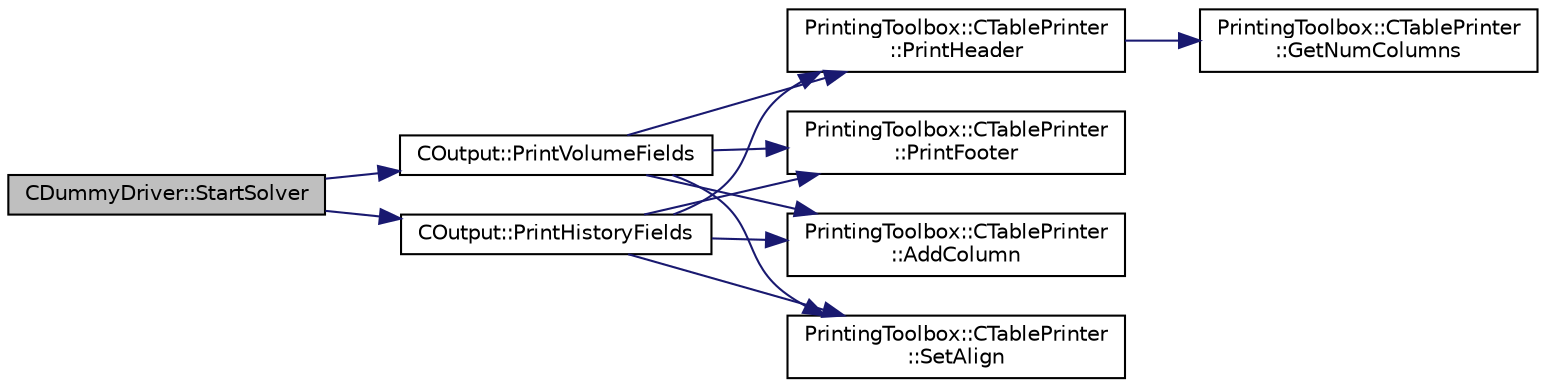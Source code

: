 digraph "CDummyDriver::StartSolver"
{
  edge [fontname="Helvetica",fontsize="10",labelfontname="Helvetica",labelfontsize="10"];
  node [fontname="Helvetica",fontsize="10",shape=record];
  rankdir="LR";
  Node12 [label="CDummyDriver::StartSolver",height=0.2,width=0.4,color="black", fillcolor="grey75", style="filled", fontcolor="black"];
  Node12 -> Node13 [color="midnightblue",fontsize="10",style="solid",fontname="Helvetica"];
  Node13 [label="COutput::PrintVolumeFields",height=0.2,width=0.4,color="black", fillcolor="white", style="filled",URL="$class_c_output.html#a1d6300a53b9e0177ab38297080d16d85",tooltip="Print a list of all volume output fields to screen. "];
  Node13 -> Node14 [color="midnightblue",fontsize="10",style="solid",fontname="Helvetica"];
  Node14 [label="PrintingToolbox::CTablePrinter\l::AddColumn",height=0.2,width=0.4,color="black", fillcolor="white", style="filled",URL="$class_printing_toolbox_1_1_c_table_printer.html#af3ddbf0da1a37cc37be7caac031dd4c4",tooltip="Add a column to the table by specifiying the header name and the width. "];
  Node13 -> Node15 [color="midnightblue",fontsize="10",style="solid",fontname="Helvetica"];
  Node15 [label="PrintingToolbox::CTablePrinter\l::SetAlign",height=0.2,width=0.4,color="black", fillcolor="white", style="filled",URL="$class_printing_toolbox_1_1_c_table_printer.html#ad3691499a7bfa024bf97a7fc00ef33c7",tooltip="Set the alignment of the table entries (CENTER only works for the header at the moment). "];
  Node13 -> Node16 [color="midnightblue",fontsize="10",style="solid",fontname="Helvetica"];
  Node16 [label="PrintingToolbox::CTablePrinter\l::PrintHeader",height=0.2,width=0.4,color="black", fillcolor="white", style="filled",URL="$class_printing_toolbox_1_1_c_table_printer.html#a475fafce69bdc78e973a2546e6e6be76",tooltip="Print the header. "];
  Node16 -> Node17 [color="midnightblue",fontsize="10",style="solid",fontname="Helvetica"];
  Node17 [label="PrintingToolbox::CTablePrinter\l::GetNumColumns",height=0.2,width=0.4,color="black", fillcolor="white", style="filled",URL="$class_printing_toolbox_1_1_c_table_printer.html#ace0a256a0479f734c338ae3648f28ed3",tooltip="Get number of columns of the table. "];
  Node13 -> Node18 [color="midnightblue",fontsize="10",style="solid",fontname="Helvetica"];
  Node18 [label="PrintingToolbox::CTablePrinter\l::PrintFooter",height=0.2,width=0.4,color="black", fillcolor="white", style="filled",URL="$class_printing_toolbox_1_1_c_table_printer.html#ac1bc6229daf9b3181de565905281ee2a",tooltip="Print the footer. "];
  Node12 -> Node19 [color="midnightblue",fontsize="10",style="solid",fontname="Helvetica"];
  Node19 [label="COutput::PrintHistoryFields",height=0.2,width=0.4,color="black", fillcolor="white", style="filled",URL="$class_c_output.html#abb180b924003abf58466ead68a360885",tooltip="Print a list of all history output fields to screen. "];
  Node19 -> Node14 [color="midnightblue",fontsize="10",style="solid",fontname="Helvetica"];
  Node19 -> Node15 [color="midnightblue",fontsize="10",style="solid",fontname="Helvetica"];
  Node19 -> Node16 [color="midnightblue",fontsize="10",style="solid",fontname="Helvetica"];
  Node19 -> Node18 [color="midnightblue",fontsize="10",style="solid",fontname="Helvetica"];
}
